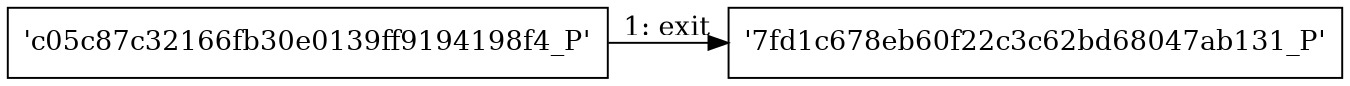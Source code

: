 digraph "D:\Learning\Paper\apt\基于CTI的攻击预警\Dataset\攻击图\ASGfromALLCTI\The features all Incident Response Plans need to have.dot" {
rankdir="LR"
size="9"
fixedsize="false"
splines="true"
nodesep=0.3
ranksep=0
fontsize=10
overlap="scalexy"
engine= "neato"
	"'c05c87c32166fb30e0139ff9194198f4_P'" [node_type=Process shape=box]
	"'7fd1c678eb60f22c3c62bd68047ab131_P'" [node_type=Process shape=box]
	"'c05c87c32166fb30e0139ff9194198f4_P'" -> "'7fd1c678eb60f22c3c62bd68047ab131_P'" [label="1: exit"]
}
